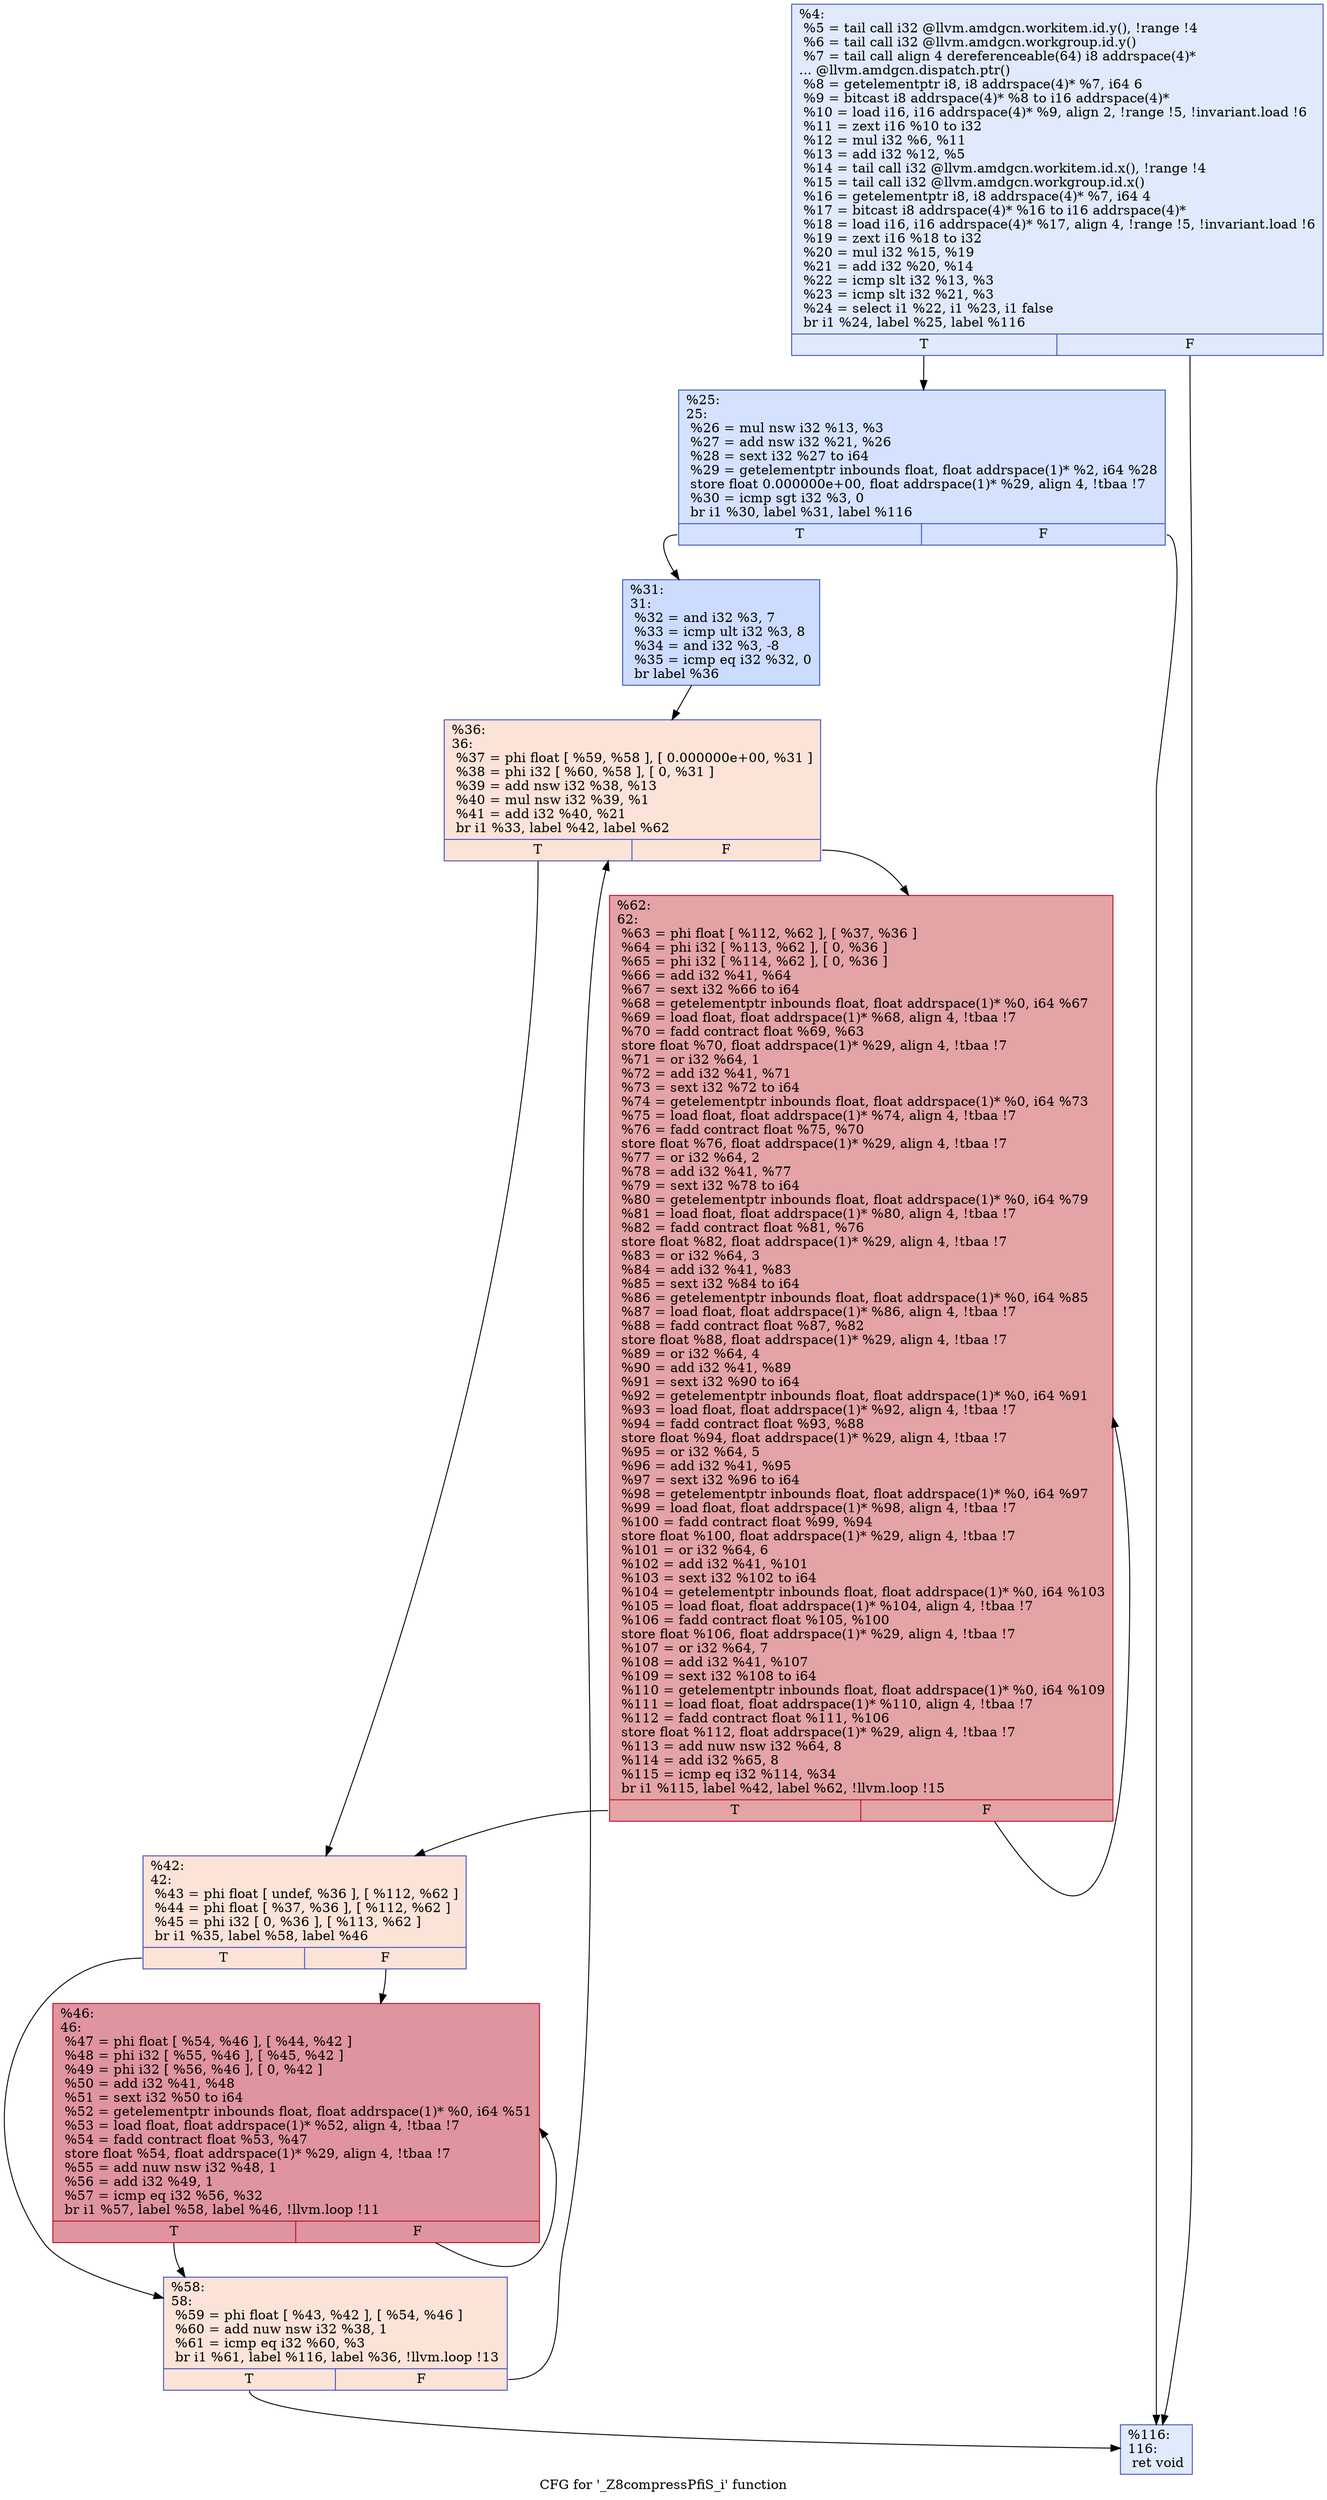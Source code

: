 digraph "CFG for '_Z8compressPfiS_i' function" {
	label="CFG for '_Z8compressPfiS_i' function";

	Node0x58dd420 [shape=record,color="#3d50c3ff", style=filled, fillcolor="#b9d0f970",label="{%4:\l  %5 = tail call i32 @llvm.amdgcn.workitem.id.y(), !range !4\l  %6 = tail call i32 @llvm.amdgcn.workgroup.id.y()\l  %7 = tail call align 4 dereferenceable(64) i8 addrspace(4)*\l... @llvm.amdgcn.dispatch.ptr()\l  %8 = getelementptr i8, i8 addrspace(4)* %7, i64 6\l  %9 = bitcast i8 addrspace(4)* %8 to i16 addrspace(4)*\l  %10 = load i16, i16 addrspace(4)* %9, align 2, !range !5, !invariant.load !6\l  %11 = zext i16 %10 to i32\l  %12 = mul i32 %6, %11\l  %13 = add i32 %12, %5\l  %14 = tail call i32 @llvm.amdgcn.workitem.id.x(), !range !4\l  %15 = tail call i32 @llvm.amdgcn.workgroup.id.x()\l  %16 = getelementptr i8, i8 addrspace(4)* %7, i64 4\l  %17 = bitcast i8 addrspace(4)* %16 to i16 addrspace(4)*\l  %18 = load i16, i16 addrspace(4)* %17, align 4, !range !5, !invariant.load !6\l  %19 = zext i16 %18 to i32\l  %20 = mul i32 %15, %19\l  %21 = add i32 %20, %14\l  %22 = icmp slt i32 %13, %3\l  %23 = icmp slt i32 %21, %3\l  %24 = select i1 %22, i1 %23, i1 false\l  br i1 %24, label %25, label %116\l|{<s0>T|<s1>F}}"];
	Node0x58dd420:s0 -> Node0x58e0ed0;
	Node0x58dd420:s1 -> Node0x58e0f60;
	Node0x58e0ed0 [shape=record,color="#3d50c3ff", style=filled, fillcolor="#9ebeff70",label="{%25:\l25:                                               \l  %26 = mul nsw i32 %13, %3\l  %27 = add nsw i32 %21, %26\l  %28 = sext i32 %27 to i64\l  %29 = getelementptr inbounds float, float addrspace(1)* %2, i64 %28\l  store float 0.000000e+00, float addrspace(1)* %29, align 4, !tbaa !7\l  %30 = icmp sgt i32 %3, 0\l  br i1 %30, label %31, label %116\l|{<s0>T|<s1>F}}"];
	Node0x58e0ed0:s0 -> Node0x58e1f70;
	Node0x58e0ed0:s1 -> Node0x58e0f60;
	Node0x58e1f70 [shape=record,color="#3d50c3ff", style=filled, fillcolor="#8caffe70",label="{%31:\l31:                                               \l  %32 = and i32 %3, 7\l  %33 = icmp ult i32 %3, 8\l  %34 = and i32 %3, -8\l  %35 = icmp eq i32 %32, 0\l  br label %36\l}"];
	Node0x58e1f70 -> Node0x58e24a0;
	Node0x58e24a0 [shape=record,color="#3d50c3ff", style=filled, fillcolor="#f6bfa670",label="{%36:\l36:                                               \l  %37 = phi float [ %59, %58 ], [ 0.000000e+00, %31 ]\l  %38 = phi i32 [ %60, %58 ], [ 0, %31 ]\l  %39 = add nsw i32 %38, %13\l  %40 = mul nsw i32 %39, %1\l  %41 = add i32 %40, %21\l  br i1 %33, label %42, label %62\l|{<s0>T|<s1>F}}"];
	Node0x58e24a0:s0 -> Node0x58e29a0;
	Node0x58e24a0:s1 -> Node0x58e2a30;
	Node0x58e29a0 [shape=record,color="#3d50c3ff", style=filled, fillcolor="#f6bfa670",label="{%42:\l42:                                               \l  %43 = phi float [ undef, %36 ], [ %112, %62 ]\l  %44 = phi float [ %37, %36 ], [ %112, %62 ]\l  %45 = phi i32 [ 0, %36 ], [ %113, %62 ]\l  br i1 %35, label %58, label %46\l|{<s0>T|<s1>F}}"];
	Node0x58e29a0:s0 -> Node0x58e2590;
	Node0x58e29a0:s1 -> Node0x58e3240;
	Node0x58e3240 [shape=record,color="#b70d28ff", style=filled, fillcolor="#b70d2870",label="{%46:\l46:                                               \l  %47 = phi float [ %54, %46 ], [ %44, %42 ]\l  %48 = phi i32 [ %55, %46 ], [ %45, %42 ]\l  %49 = phi i32 [ %56, %46 ], [ 0, %42 ]\l  %50 = add i32 %41, %48\l  %51 = sext i32 %50 to i64\l  %52 = getelementptr inbounds float, float addrspace(1)* %0, i64 %51\l  %53 = load float, float addrspace(1)* %52, align 4, !tbaa !7\l  %54 = fadd contract float %53, %47\l  store float %54, float addrspace(1)* %29, align 4, !tbaa !7\l  %55 = add nuw nsw i32 %48, 1\l  %56 = add i32 %49, 1\l  %57 = icmp eq i32 %56, %32\l  br i1 %57, label %58, label %46, !llvm.loop !11\l|{<s0>T|<s1>F}}"];
	Node0x58e3240:s0 -> Node0x58e2590;
	Node0x58e3240:s1 -> Node0x58e3240;
	Node0x58e2590 [shape=record,color="#3d50c3ff", style=filled, fillcolor="#f6bfa670",label="{%58:\l58:                                               \l  %59 = phi float [ %43, %42 ], [ %54, %46 ]\l  %60 = add nuw nsw i32 %38, 1\l  %61 = icmp eq i32 %60, %3\l  br i1 %61, label %116, label %36, !llvm.loop !13\l|{<s0>T|<s1>F}}"];
	Node0x58e2590:s0 -> Node0x58e0f60;
	Node0x58e2590:s1 -> Node0x58e24a0;
	Node0x58e2a30 [shape=record,color="#b70d28ff", style=filled, fillcolor="#c32e3170",label="{%62:\l62:                                               \l  %63 = phi float [ %112, %62 ], [ %37, %36 ]\l  %64 = phi i32 [ %113, %62 ], [ 0, %36 ]\l  %65 = phi i32 [ %114, %62 ], [ 0, %36 ]\l  %66 = add i32 %41, %64\l  %67 = sext i32 %66 to i64\l  %68 = getelementptr inbounds float, float addrspace(1)* %0, i64 %67\l  %69 = load float, float addrspace(1)* %68, align 4, !tbaa !7\l  %70 = fadd contract float %69, %63\l  store float %70, float addrspace(1)* %29, align 4, !tbaa !7\l  %71 = or i32 %64, 1\l  %72 = add i32 %41, %71\l  %73 = sext i32 %72 to i64\l  %74 = getelementptr inbounds float, float addrspace(1)* %0, i64 %73\l  %75 = load float, float addrspace(1)* %74, align 4, !tbaa !7\l  %76 = fadd contract float %75, %70\l  store float %76, float addrspace(1)* %29, align 4, !tbaa !7\l  %77 = or i32 %64, 2\l  %78 = add i32 %41, %77\l  %79 = sext i32 %78 to i64\l  %80 = getelementptr inbounds float, float addrspace(1)* %0, i64 %79\l  %81 = load float, float addrspace(1)* %80, align 4, !tbaa !7\l  %82 = fadd contract float %81, %76\l  store float %82, float addrspace(1)* %29, align 4, !tbaa !7\l  %83 = or i32 %64, 3\l  %84 = add i32 %41, %83\l  %85 = sext i32 %84 to i64\l  %86 = getelementptr inbounds float, float addrspace(1)* %0, i64 %85\l  %87 = load float, float addrspace(1)* %86, align 4, !tbaa !7\l  %88 = fadd contract float %87, %82\l  store float %88, float addrspace(1)* %29, align 4, !tbaa !7\l  %89 = or i32 %64, 4\l  %90 = add i32 %41, %89\l  %91 = sext i32 %90 to i64\l  %92 = getelementptr inbounds float, float addrspace(1)* %0, i64 %91\l  %93 = load float, float addrspace(1)* %92, align 4, !tbaa !7\l  %94 = fadd contract float %93, %88\l  store float %94, float addrspace(1)* %29, align 4, !tbaa !7\l  %95 = or i32 %64, 5\l  %96 = add i32 %41, %95\l  %97 = sext i32 %96 to i64\l  %98 = getelementptr inbounds float, float addrspace(1)* %0, i64 %97\l  %99 = load float, float addrspace(1)* %98, align 4, !tbaa !7\l  %100 = fadd contract float %99, %94\l  store float %100, float addrspace(1)* %29, align 4, !tbaa !7\l  %101 = or i32 %64, 6\l  %102 = add i32 %41, %101\l  %103 = sext i32 %102 to i64\l  %104 = getelementptr inbounds float, float addrspace(1)* %0, i64 %103\l  %105 = load float, float addrspace(1)* %104, align 4, !tbaa !7\l  %106 = fadd contract float %105, %100\l  store float %106, float addrspace(1)* %29, align 4, !tbaa !7\l  %107 = or i32 %64, 7\l  %108 = add i32 %41, %107\l  %109 = sext i32 %108 to i64\l  %110 = getelementptr inbounds float, float addrspace(1)* %0, i64 %109\l  %111 = load float, float addrspace(1)* %110, align 4, !tbaa !7\l  %112 = fadd contract float %111, %106\l  store float %112, float addrspace(1)* %29, align 4, !tbaa !7\l  %113 = add nuw nsw i32 %64, 8\l  %114 = add i32 %65, 8\l  %115 = icmp eq i32 %114, %34\l  br i1 %115, label %42, label %62, !llvm.loop !15\l|{<s0>T|<s1>F}}"];
	Node0x58e2a30:s0 -> Node0x58e29a0;
	Node0x58e2a30:s1 -> Node0x58e2a30;
	Node0x58e0f60 [shape=record,color="#3d50c3ff", style=filled, fillcolor="#b9d0f970",label="{%116:\l116:                                              \l  ret void\l}"];
}
